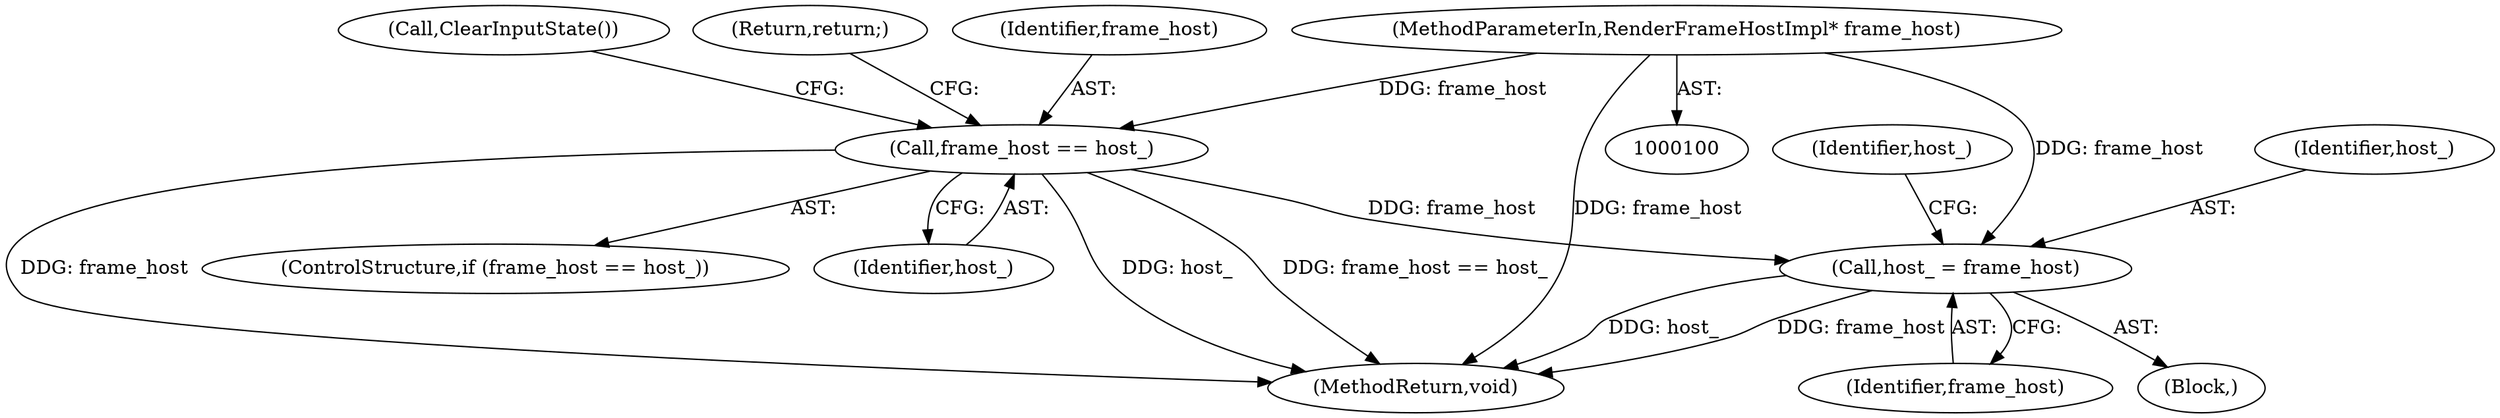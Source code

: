 digraph "0_Chrome_3c8e4852477d5b1e2da877808c998dc57db9460f_6@pointer" {
"1000119" [label="(Call,host_ = frame_host)"];
"1000105" [label="(Call,frame_host == host_)"];
"1000102" [label="(MethodParameterIn,RenderFrameHostImpl* frame_host)"];
"1000109" [label="(Call,ClearInputState())"];
"1000121" [label="(Identifier,frame_host)"];
"1000108" [label="(Return,return;)"];
"1000123" [label="(Identifier,host_)"];
"1000104" [label="(ControlStructure,if (frame_host == host_))"];
"1000102" [label="(MethodParameterIn,RenderFrameHostImpl* frame_host)"];
"1000106" [label="(Identifier,frame_host)"];
"1000103" [label="(Block,)"];
"1000105" [label="(Call,frame_host == host_)"];
"1000119" [label="(Call,host_ = frame_host)"];
"1000120" [label="(Identifier,host_)"];
"1000131" [label="(MethodReturn,void)"];
"1000107" [label="(Identifier,host_)"];
"1000119" -> "1000103"  [label="AST: "];
"1000119" -> "1000121"  [label="CFG: "];
"1000120" -> "1000119"  [label="AST: "];
"1000121" -> "1000119"  [label="AST: "];
"1000123" -> "1000119"  [label="CFG: "];
"1000119" -> "1000131"  [label="DDG: frame_host"];
"1000119" -> "1000131"  [label="DDG: host_"];
"1000105" -> "1000119"  [label="DDG: frame_host"];
"1000102" -> "1000119"  [label="DDG: frame_host"];
"1000105" -> "1000104"  [label="AST: "];
"1000105" -> "1000107"  [label="CFG: "];
"1000106" -> "1000105"  [label="AST: "];
"1000107" -> "1000105"  [label="AST: "];
"1000108" -> "1000105"  [label="CFG: "];
"1000109" -> "1000105"  [label="CFG: "];
"1000105" -> "1000131"  [label="DDG: host_"];
"1000105" -> "1000131"  [label="DDG: frame_host == host_"];
"1000105" -> "1000131"  [label="DDG: frame_host"];
"1000102" -> "1000105"  [label="DDG: frame_host"];
"1000102" -> "1000100"  [label="AST: "];
"1000102" -> "1000131"  [label="DDG: frame_host"];
}
